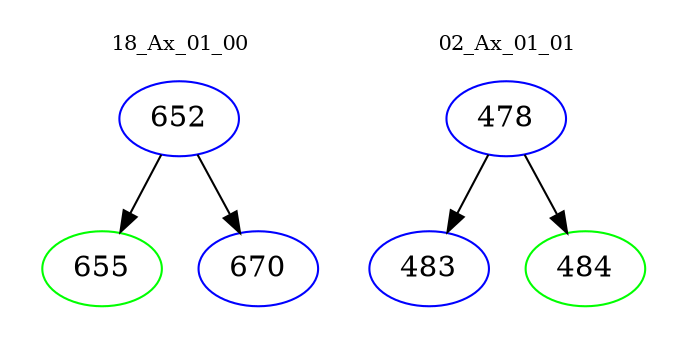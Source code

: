 digraph{
subgraph cluster_0 {
color = white
label = "18_Ax_01_00";
fontsize=10;
T0_652 [label="652", color="blue"]
T0_652 -> T0_655 [color="black"]
T0_655 [label="655", color="green"]
T0_652 -> T0_670 [color="black"]
T0_670 [label="670", color="blue"]
}
subgraph cluster_1 {
color = white
label = "02_Ax_01_01";
fontsize=10;
T1_478 [label="478", color="blue"]
T1_478 -> T1_483 [color="black"]
T1_483 [label="483", color="blue"]
T1_478 -> T1_484 [color="black"]
T1_484 [label="484", color="green"]
}
}
